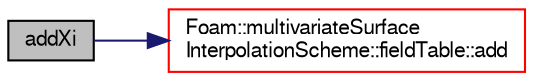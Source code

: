 digraph "addXi"
{
  bgcolor="transparent";
  edge [fontname="FreeSans",fontsize="10",labelfontname="FreeSans",labelfontsize="10"];
  node [fontname="FreeSans",fontsize="10",shape=record];
  rankdir="LR";
  Node8 [label="addXi",height=0.2,width=0.4,color="black", fillcolor="grey75", style="filled", fontcolor="black"];
  Node8 -> Node9 [color="midnightblue",fontsize="10",style="solid",fontname="FreeSans"];
  Node9 [label="Foam::multivariateSurface\lInterpolationScheme::fieldTable::add",height=0.2,width=0.4,color="red",URL="$a23122.html#aacc7219ba767f127a3ceb7f18043e63f"];
}
